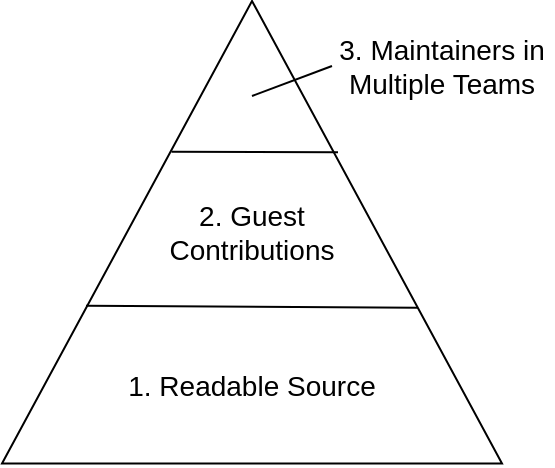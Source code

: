 <mxfile version="15.2.7" type="device"><diagram id="g42gDQ8VZuXWkV0zrI6E" name="Plain"><mxGraphModel dx="1346" dy="750" grid="1" gridSize="10" guides="1" tooltips="1" connect="1" arrows="1" fold="1" page="1" pageScale="1" pageWidth="827" pageHeight="1169" math="0" shadow="0"><root><mxCell id="0"/><mxCell id="1" parent="0"/><mxCell id="SXuTn-VusaAeqS315Pes-1" value="" style="triangle;whiteSpace=wrap;html=1;rotation=-90;" vertex="1" parent="1"><mxGeometry x="204.38" y="233.13" width="231.25" height="250" as="geometry"/></mxCell><mxCell id="SXuTn-VusaAeqS315Pes-2" value="" style="endArrow=none;html=1;exitX=0.341;exitY=0.168;exitDx=0;exitDy=0;exitPerimeter=0;entryX=0.337;entryY=0.832;entryDx=0;entryDy=0;entryPerimeter=0;" edge="1" parent="1" source="SXuTn-VusaAeqS315Pes-1" target="SXuTn-VusaAeqS315Pes-1"><mxGeometry width="50" height="50" relative="1" as="geometry"><mxPoint x="390" y="410" as="sourcePoint"/><mxPoint x="440" y="360" as="targetPoint"/></mxGeometry></mxCell><mxCell id="SXuTn-VusaAeqS315Pes-3" value="" style="endArrow=none;html=1;exitX=0.674;exitY=0.339;exitDx=0;exitDy=0;exitPerimeter=0;entryX=0.673;entryY=0.672;entryDx=0;entryDy=0;entryPerimeter=0;" edge="1" parent="1" source="SXuTn-VusaAeqS315Pes-1" target="SXuTn-VusaAeqS315Pes-1"><mxGeometry width="50" height="50" relative="1" as="geometry"><mxPoint x="390" y="410" as="sourcePoint"/><mxPoint x="340" y="320" as="targetPoint"/></mxGeometry></mxCell><mxCell id="SXuTn-VusaAeqS315Pes-4" value="&lt;font style=&quot;font-size: 14px&quot;&gt;1. Readable Source&lt;/font&gt;" style="text;html=1;strokeColor=none;fillColor=none;align=center;verticalAlign=middle;whiteSpace=wrap;rounded=0;" vertex="1" parent="1"><mxGeometry x="255.01" y="420" width="130" height="30" as="geometry"/></mxCell><mxCell id="SXuTn-VusaAeqS315Pes-5" value="&lt;font style=&quot;font-size: 14px&quot;&gt;2. Guest&lt;br&gt;Contributions&lt;br&gt;&lt;/font&gt;" style="text;html=1;strokeColor=none;fillColor=none;align=center;verticalAlign=middle;whiteSpace=wrap;rounded=0;" vertex="1" parent="1"><mxGeometry x="255.01" y="343.13" width="130" height="30" as="geometry"/></mxCell><mxCell id="SXuTn-VusaAeqS315Pes-6" value="&lt;font style=&quot;font-size: 14px&quot;&gt;3. Maintainers in&lt;br&gt;Multiple Teams&lt;br&gt;&lt;/font&gt;" style="text;html=1;strokeColor=none;fillColor=none;align=center;verticalAlign=middle;whiteSpace=wrap;rounded=0;" vertex="1" parent="1"><mxGeometry x="360" y="260" width="110" height="30" as="geometry"/></mxCell><mxCell id="SXuTn-VusaAeqS315Pes-7" value="" style="endArrow=none;html=1;entryX=0;entryY=0.5;entryDx=0;entryDy=0;" edge="1" parent="1" target="SXuTn-VusaAeqS315Pes-6"><mxGeometry width="50" height="50" relative="1" as="geometry"><mxPoint x="320" y="290" as="sourcePoint"/><mxPoint x="370" y="240" as="targetPoint"/></mxGeometry></mxCell></root></mxGraphModel></diagram></mxfile>